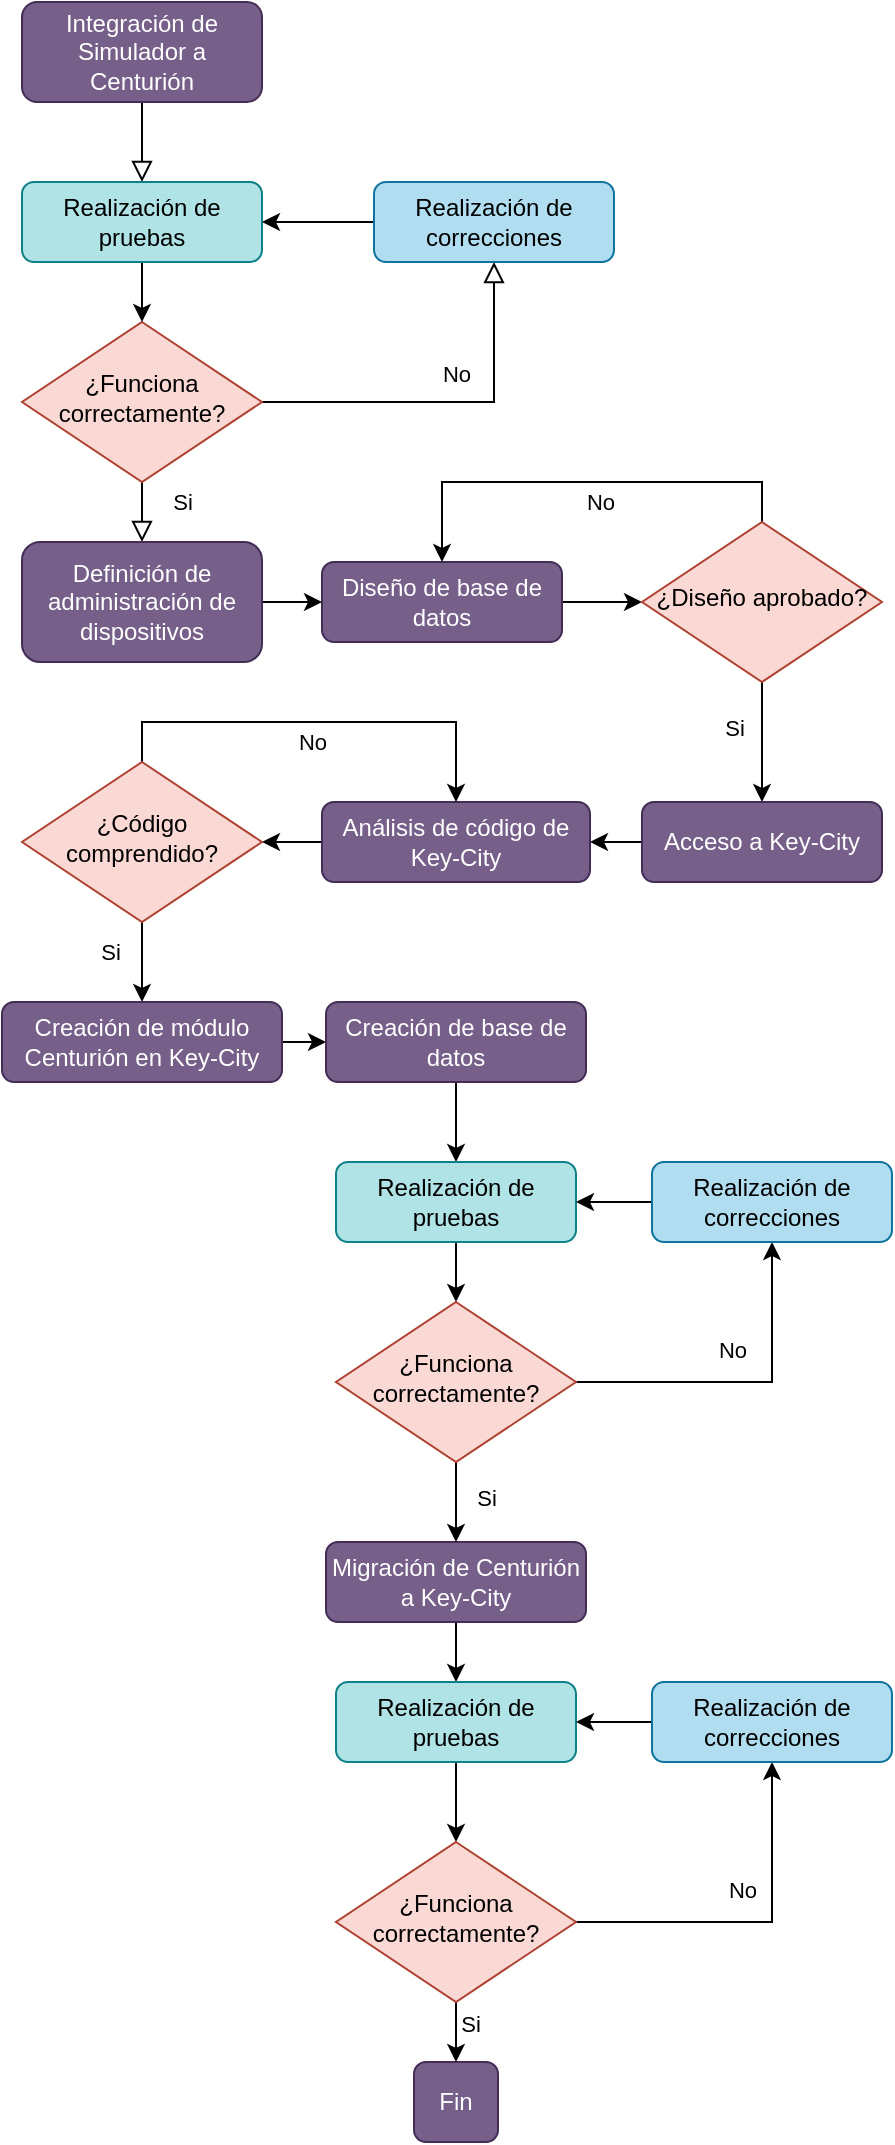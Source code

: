 <mxfile version="24.7.17">
  <diagram id="C5RBs43oDa-KdzZeNtuy" name="Page-1">
    <mxGraphModel dx="1050" dy="621" grid="1" gridSize="10" guides="1" tooltips="1" connect="1" arrows="1" fold="1" page="1" pageScale="1" pageWidth="827" pageHeight="1169" math="0" shadow="0">
      <root>
        <mxCell id="WIyWlLk6GJQsqaUBKTNV-0" />
        <mxCell id="WIyWlLk6GJQsqaUBKTNV-1" parent="WIyWlLk6GJQsqaUBKTNV-0" />
        <mxCell id="WIyWlLk6GJQsqaUBKTNV-2" value="" style="rounded=0;html=1;jettySize=auto;orthogonalLoop=1;fontSize=11;endArrow=block;endFill=0;endSize=8;strokeWidth=1;shadow=0;labelBackgroundColor=none;edgeStyle=orthogonalEdgeStyle;entryX=0.5;entryY=0;entryDx=0;entryDy=0;" parent="WIyWlLk6GJQsqaUBKTNV-1" source="WIyWlLk6GJQsqaUBKTNV-3" target="atFMGKZVAuhPM1R73uVA-1" edge="1">
          <mxGeometry relative="1" as="geometry" />
        </mxCell>
        <mxCell id="WIyWlLk6GJQsqaUBKTNV-3" value="&lt;div style=&quot;line-height: 120%;&quot;&gt;&lt;span style=&quot;background-color: initial;&quot;&gt;Integración de Simulador a Centurión&lt;/span&gt;&lt;/div&gt;" style="rounded=1;whiteSpace=wrap;html=1;fontSize=12;glass=0;strokeWidth=1;shadow=0;fillColor=#76608a;strokeColor=#432D57;fontColor=#ffffff;align=center;" parent="WIyWlLk6GJQsqaUBKTNV-1" vertex="1">
          <mxGeometry x="190" y="20" width="120" height="50" as="geometry" />
        </mxCell>
        <mxCell id="WIyWlLk6GJQsqaUBKTNV-4" value="Si" style="rounded=0;html=1;jettySize=auto;orthogonalLoop=1;fontSize=11;endArrow=block;endFill=0;endSize=8;strokeWidth=1;shadow=0;labelBackgroundColor=none;edgeStyle=orthogonalEdgeStyle;entryX=0.5;entryY=0;entryDx=0;entryDy=0;" parent="WIyWlLk6GJQsqaUBKTNV-1" source="WIyWlLk6GJQsqaUBKTNV-6" target="WIyWlLk6GJQsqaUBKTNV-12" edge="1">
          <mxGeometry x="0.2" y="20" relative="1" as="geometry">
            <mxPoint as="offset" />
            <mxPoint x="250" y="310" as="targetPoint" />
          </mxGeometry>
        </mxCell>
        <mxCell id="WIyWlLk6GJQsqaUBKTNV-5" value="No" style="edgeStyle=orthogonalEdgeStyle;rounded=0;html=1;jettySize=auto;orthogonalLoop=1;fontSize=11;endArrow=block;endFill=0;endSize=8;strokeWidth=1;shadow=0;labelBackgroundColor=none;" parent="WIyWlLk6GJQsqaUBKTNV-1" source="WIyWlLk6GJQsqaUBKTNV-6" target="atFMGKZVAuhPM1R73uVA-5" edge="1">
          <mxGeometry x="0.036" y="14" relative="1" as="geometry">
            <mxPoint as="offset" />
            <mxPoint x="360" y="30" as="targetPoint" />
            <Array as="points">
              <mxPoint x="426" y="220" />
            </Array>
          </mxGeometry>
        </mxCell>
        <mxCell id="WIyWlLk6GJQsqaUBKTNV-6" value="¿Funciona correctamente?" style="rhombus;whiteSpace=wrap;html=1;shadow=0;fontFamily=Helvetica;fontSize=12;align=center;strokeWidth=1;spacing=6;spacingTop=-4;fillColor=#fad9d5;strokeColor=#ae4132;" parent="WIyWlLk6GJQsqaUBKTNV-1" vertex="1">
          <mxGeometry x="190" y="180" width="120" height="80" as="geometry" />
        </mxCell>
        <mxCell id="atFMGKZVAuhPM1R73uVA-47" style="edgeStyle=orthogonalEdgeStyle;rounded=0;orthogonalLoop=1;jettySize=auto;html=1;exitX=1;exitY=0.5;exitDx=0;exitDy=0;entryX=0;entryY=0.5;entryDx=0;entryDy=0;" edge="1" parent="WIyWlLk6GJQsqaUBKTNV-1" source="WIyWlLk6GJQsqaUBKTNV-11" target="atFMGKZVAuhPM1R73uVA-15">
          <mxGeometry relative="1" as="geometry" />
        </mxCell>
        <mxCell id="WIyWlLk6GJQsqaUBKTNV-11" value="Diseño de base de datos" style="rounded=1;whiteSpace=wrap;html=1;fontSize=12;glass=0;strokeWidth=1;shadow=0;fillColor=#76608a;fontColor=#ffffff;strokeColor=#432D57;" parent="WIyWlLk6GJQsqaUBKTNV-1" vertex="1">
          <mxGeometry x="340" y="300" width="120" height="40" as="geometry" />
        </mxCell>
        <mxCell id="atFMGKZVAuhPM1R73uVA-46" style="edgeStyle=orthogonalEdgeStyle;rounded=0;orthogonalLoop=1;jettySize=auto;html=1;exitX=1;exitY=0.5;exitDx=0;exitDy=0;entryX=0;entryY=0.5;entryDx=0;entryDy=0;" edge="1" parent="WIyWlLk6GJQsqaUBKTNV-1" source="WIyWlLk6GJQsqaUBKTNV-12" target="WIyWlLk6GJQsqaUBKTNV-11">
          <mxGeometry relative="1" as="geometry" />
        </mxCell>
        <mxCell id="WIyWlLk6GJQsqaUBKTNV-12" value="Definición de administración de dispositivos" style="rounded=1;whiteSpace=wrap;html=1;fontSize=12;glass=0;strokeWidth=1;shadow=0;fillColor=#76608a;fontColor=#ffffff;strokeColor=#432D57;" parent="WIyWlLk6GJQsqaUBKTNV-1" vertex="1">
          <mxGeometry x="190" y="290" width="120" height="60" as="geometry" />
        </mxCell>
        <mxCell id="atFMGKZVAuhPM1R73uVA-2" style="edgeStyle=orthogonalEdgeStyle;rounded=0;orthogonalLoop=1;jettySize=auto;html=1;exitX=0.5;exitY=1;exitDx=0;exitDy=0;" edge="1" parent="WIyWlLk6GJQsqaUBKTNV-1" source="atFMGKZVAuhPM1R73uVA-1" target="WIyWlLk6GJQsqaUBKTNV-6">
          <mxGeometry relative="1" as="geometry" />
        </mxCell>
        <mxCell id="atFMGKZVAuhPM1R73uVA-1" value="Realización de pruebas" style="rounded=1;whiteSpace=wrap;html=1;fontSize=12;glass=0;strokeWidth=1;shadow=0;fillColor=#b0e3e6;strokeColor=#0e8088;" vertex="1" parent="WIyWlLk6GJQsqaUBKTNV-1">
          <mxGeometry x="190" y="110" width="120" height="40" as="geometry" />
        </mxCell>
        <mxCell id="atFMGKZVAuhPM1R73uVA-7" style="edgeStyle=orthogonalEdgeStyle;rounded=0;orthogonalLoop=1;jettySize=auto;html=1;exitX=0;exitY=0.5;exitDx=0;exitDy=0;entryX=1;entryY=0.5;entryDx=0;entryDy=0;" edge="1" parent="WIyWlLk6GJQsqaUBKTNV-1" source="atFMGKZVAuhPM1R73uVA-5" target="atFMGKZVAuhPM1R73uVA-1">
          <mxGeometry relative="1" as="geometry" />
        </mxCell>
        <mxCell id="atFMGKZVAuhPM1R73uVA-5" value="Realización de correcciones" style="rounded=1;whiteSpace=wrap;html=1;fontSize=12;glass=0;strokeWidth=1;shadow=0;fillColor=#b1ddf0;strokeColor=#10739e;" vertex="1" parent="WIyWlLk6GJQsqaUBKTNV-1">
          <mxGeometry x="366" y="110" width="120" height="40" as="geometry" />
        </mxCell>
        <mxCell id="atFMGKZVAuhPM1R73uVA-22" style="edgeStyle=orthogonalEdgeStyle;rounded=0;orthogonalLoop=1;jettySize=auto;html=1;exitX=0.5;exitY=1;exitDx=0;exitDy=0;entryX=0.5;entryY=0;entryDx=0;entryDy=0;" edge="1" parent="WIyWlLk6GJQsqaUBKTNV-1" source="atFMGKZVAuhPM1R73uVA-15" target="atFMGKZVAuhPM1R73uVA-21">
          <mxGeometry relative="1" as="geometry" />
        </mxCell>
        <mxCell id="atFMGKZVAuhPM1R73uVA-23" value="Si" style="edgeLabel;html=1;align=center;verticalAlign=middle;resizable=0;points=[];" vertex="1" connectable="0" parent="atFMGKZVAuhPM1R73uVA-22">
          <mxGeometry x="-0.25" y="3" relative="1" as="geometry">
            <mxPoint x="-17" as="offset" />
          </mxGeometry>
        </mxCell>
        <mxCell id="atFMGKZVAuhPM1R73uVA-48" style="edgeStyle=orthogonalEdgeStyle;rounded=0;orthogonalLoop=1;jettySize=auto;html=1;exitX=0.5;exitY=0;exitDx=0;exitDy=0;entryX=0.5;entryY=0;entryDx=0;entryDy=0;" edge="1" parent="WIyWlLk6GJQsqaUBKTNV-1" source="atFMGKZVAuhPM1R73uVA-15" target="WIyWlLk6GJQsqaUBKTNV-11">
          <mxGeometry relative="1" as="geometry" />
        </mxCell>
        <mxCell id="atFMGKZVAuhPM1R73uVA-49" value="No" style="edgeLabel;html=1;align=center;verticalAlign=middle;resizable=0;points=[];" vertex="1" connectable="0" parent="atFMGKZVAuhPM1R73uVA-48">
          <mxGeometry x="0.066" y="-1" relative="1" as="geometry">
            <mxPoint x="16" y="11" as="offset" />
          </mxGeometry>
        </mxCell>
        <mxCell id="atFMGKZVAuhPM1R73uVA-15" value="¿Diseño aprobado?" style="rhombus;whiteSpace=wrap;html=1;shadow=0;fontFamily=Helvetica;fontSize=12;align=center;strokeWidth=1;spacing=6;spacingTop=-4;fillColor=#fad9d5;strokeColor=#ae4132;" vertex="1" parent="WIyWlLk6GJQsqaUBKTNV-1">
          <mxGeometry x="500" y="280" width="120" height="80" as="geometry" />
        </mxCell>
        <mxCell id="atFMGKZVAuhPM1R73uVA-56" style="edgeStyle=orthogonalEdgeStyle;rounded=0;orthogonalLoop=1;jettySize=auto;html=1;exitX=0;exitY=0.5;exitDx=0;exitDy=0;entryX=1;entryY=0.5;entryDx=0;entryDy=0;" edge="1" parent="WIyWlLk6GJQsqaUBKTNV-1" source="atFMGKZVAuhPM1R73uVA-21" target="atFMGKZVAuhPM1R73uVA-25">
          <mxGeometry relative="1" as="geometry" />
        </mxCell>
        <mxCell id="atFMGKZVAuhPM1R73uVA-21" value="Acceso a Key-City" style="rounded=1;whiteSpace=wrap;html=1;fontSize=12;glass=0;strokeWidth=1;shadow=0;fillColor=#76608a;fontColor=#ffffff;strokeColor=#432D57;" vertex="1" parent="WIyWlLk6GJQsqaUBKTNV-1">
          <mxGeometry x="500" y="420" width="120" height="40" as="geometry" />
        </mxCell>
        <mxCell id="atFMGKZVAuhPM1R73uVA-57" style="edgeStyle=orthogonalEdgeStyle;rounded=0;orthogonalLoop=1;jettySize=auto;html=1;exitX=0;exitY=0.5;exitDx=0;exitDy=0;entryX=1;entryY=0.5;entryDx=0;entryDy=0;" edge="1" parent="WIyWlLk6GJQsqaUBKTNV-1" source="atFMGKZVAuhPM1R73uVA-25" target="atFMGKZVAuhPM1R73uVA-27">
          <mxGeometry relative="1" as="geometry" />
        </mxCell>
        <mxCell id="atFMGKZVAuhPM1R73uVA-25" value="Análisis de código de Key-City" style="rounded=1;whiteSpace=wrap;html=1;fontSize=12;glass=0;strokeWidth=1;shadow=0;fillColor=#76608a;fontColor=#ffffff;strokeColor=#432D57;" vertex="1" parent="WIyWlLk6GJQsqaUBKTNV-1">
          <mxGeometry x="340" y="420" width="134" height="40" as="geometry" />
        </mxCell>
        <mxCell id="atFMGKZVAuhPM1R73uVA-30" style="edgeStyle=orthogonalEdgeStyle;rounded=0;orthogonalLoop=1;jettySize=auto;html=1;exitX=0.5;exitY=1;exitDx=0;exitDy=0;entryX=0.5;entryY=0;entryDx=0;entryDy=0;" edge="1" parent="WIyWlLk6GJQsqaUBKTNV-1" source="atFMGKZVAuhPM1R73uVA-27" target="atFMGKZVAuhPM1R73uVA-29">
          <mxGeometry relative="1" as="geometry" />
        </mxCell>
        <mxCell id="atFMGKZVAuhPM1R73uVA-32" value="Si" style="edgeLabel;html=1;align=center;verticalAlign=middle;resizable=0;points=[];" vertex="1" connectable="0" parent="atFMGKZVAuhPM1R73uVA-30">
          <mxGeometry x="-0.26" y="-2" relative="1" as="geometry">
            <mxPoint x="-14" as="offset" />
          </mxGeometry>
        </mxCell>
        <mxCell id="atFMGKZVAuhPM1R73uVA-59" style="edgeStyle=orthogonalEdgeStyle;rounded=0;orthogonalLoop=1;jettySize=auto;html=1;exitX=0.5;exitY=0;exitDx=0;exitDy=0;entryX=0.5;entryY=0;entryDx=0;entryDy=0;" edge="1" parent="WIyWlLk6GJQsqaUBKTNV-1" source="atFMGKZVAuhPM1R73uVA-27" target="atFMGKZVAuhPM1R73uVA-25">
          <mxGeometry relative="1" as="geometry" />
        </mxCell>
        <mxCell id="atFMGKZVAuhPM1R73uVA-60" value="No" style="edgeLabel;html=1;align=center;verticalAlign=middle;resizable=0;points=[];" vertex="1" connectable="0" parent="atFMGKZVAuhPM1R73uVA-59">
          <mxGeometry x="-0.024" y="-3" relative="1" as="geometry">
            <mxPoint x="-1" y="7" as="offset" />
          </mxGeometry>
        </mxCell>
        <mxCell id="atFMGKZVAuhPM1R73uVA-27" value="¿Código comprendido?" style="rhombus;whiteSpace=wrap;html=1;shadow=0;fontFamily=Helvetica;fontSize=12;align=center;strokeWidth=1;spacing=6;spacingTop=-4;fillColor=#fad9d5;strokeColor=#ae4132;" vertex="1" parent="WIyWlLk6GJQsqaUBKTNV-1">
          <mxGeometry x="190" y="400" width="120" height="80" as="geometry" />
        </mxCell>
        <mxCell id="atFMGKZVAuhPM1R73uVA-61" style="edgeStyle=orthogonalEdgeStyle;rounded=0;orthogonalLoop=1;jettySize=auto;html=1;exitX=1;exitY=0.5;exitDx=0;exitDy=0;entryX=0;entryY=0.5;entryDx=0;entryDy=0;" edge="1" parent="WIyWlLk6GJQsqaUBKTNV-1" source="atFMGKZVAuhPM1R73uVA-29" target="atFMGKZVAuhPM1R73uVA-33">
          <mxGeometry relative="1" as="geometry" />
        </mxCell>
        <mxCell id="atFMGKZVAuhPM1R73uVA-29" value="Creación de módulo Centurión en Key-City" style="rounded=1;whiteSpace=wrap;html=1;fontSize=12;glass=0;strokeWidth=1;shadow=0;fillColor=#76608a;fontColor=#ffffff;strokeColor=#432D57;" vertex="1" parent="WIyWlLk6GJQsqaUBKTNV-1">
          <mxGeometry x="180" y="520" width="140" height="40" as="geometry" />
        </mxCell>
        <mxCell id="atFMGKZVAuhPM1R73uVA-37" style="edgeStyle=orthogonalEdgeStyle;rounded=0;orthogonalLoop=1;jettySize=auto;html=1;exitX=0.5;exitY=1;exitDx=0;exitDy=0;entryX=0.5;entryY=0;entryDx=0;entryDy=0;" edge="1" parent="WIyWlLk6GJQsqaUBKTNV-1" source="atFMGKZVAuhPM1R73uVA-33" target="atFMGKZVAuhPM1R73uVA-36">
          <mxGeometry relative="1" as="geometry" />
        </mxCell>
        <mxCell id="atFMGKZVAuhPM1R73uVA-33" value="Creación de base de datos" style="rounded=1;whiteSpace=wrap;html=1;fontSize=12;glass=0;strokeWidth=1;shadow=0;fillColor=#76608a;fontColor=#ffffff;strokeColor=#432D57;" vertex="1" parent="WIyWlLk6GJQsqaUBKTNV-1">
          <mxGeometry x="342" y="520" width="130" height="40" as="geometry" />
        </mxCell>
        <mxCell id="atFMGKZVAuhPM1R73uVA-63" style="edgeStyle=orthogonalEdgeStyle;rounded=0;orthogonalLoop=1;jettySize=auto;html=1;exitX=0.5;exitY=1;exitDx=0;exitDy=0;entryX=0.5;entryY=0;entryDx=0;entryDy=0;" edge="1" parent="WIyWlLk6GJQsqaUBKTNV-1" source="atFMGKZVAuhPM1R73uVA-34" target="atFMGKZVAuhPM1R73uVA-62">
          <mxGeometry relative="1" as="geometry" />
        </mxCell>
        <mxCell id="atFMGKZVAuhPM1R73uVA-34" value="Migración de Centurión a Key-City" style="rounded=1;whiteSpace=wrap;html=1;fontSize=12;glass=0;strokeWidth=1;shadow=0;fillColor=#76608a;fontColor=#ffffff;strokeColor=#432D57;" vertex="1" parent="WIyWlLk6GJQsqaUBKTNV-1">
          <mxGeometry x="342" y="790" width="130" height="40" as="geometry" />
        </mxCell>
        <mxCell id="atFMGKZVAuhPM1R73uVA-39" style="edgeStyle=orthogonalEdgeStyle;rounded=0;orthogonalLoop=1;jettySize=auto;html=1;exitX=0.5;exitY=1;exitDx=0;exitDy=0;entryX=0.5;entryY=0;entryDx=0;entryDy=0;" edge="1" parent="WIyWlLk6GJQsqaUBKTNV-1" source="atFMGKZVAuhPM1R73uVA-36" target="atFMGKZVAuhPM1R73uVA-38">
          <mxGeometry relative="1" as="geometry" />
        </mxCell>
        <mxCell id="atFMGKZVAuhPM1R73uVA-36" value="Realización de pruebas" style="rounded=1;whiteSpace=wrap;html=1;fontSize=12;glass=0;strokeWidth=1;shadow=0;fillColor=#b0e3e6;strokeColor=#0e8088;" vertex="1" parent="WIyWlLk6GJQsqaUBKTNV-1">
          <mxGeometry x="347" y="600" width="120" height="40" as="geometry" />
        </mxCell>
        <mxCell id="atFMGKZVAuhPM1R73uVA-41" style="edgeStyle=orthogonalEdgeStyle;rounded=0;orthogonalLoop=1;jettySize=auto;html=1;exitX=1;exitY=0.5;exitDx=0;exitDy=0;" edge="1" parent="WIyWlLk6GJQsqaUBKTNV-1" source="atFMGKZVAuhPM1R73uVA-38" target="atFMGKZVAuhPM1R73uVA-40">
          <mxGeometry relative="1" as="geometry" />
        </mxCell>
        <mxCell id="atFMGKZVAuhPM1R73uVA-43" value="No" style="edgeLabel;html=1;align=center;verticalAlign=middle;resizable=0;points=[];" vertex="1" connectable="0" parent="atFMGKZVAuhPM1R73uVA-41">
          <mxGeometry x="0.362" y="1" relative="1" as="geometry">
            <mxPoint x="-19" as="offset" />
          </mxGeometry>
        </mxCell>
        <mxCell id="atFMGKZVAuhPM1R73uVA-44" style="edgeStyle=orthogonalEdgeStyle;rounded=0;orthogonalLoop=1;jettySize=auto;html=1;exitX=0.5;exitY=1;exitDx=0;exitDy=0;entryX=0.5;entryY=0;entryDx=0;entryDy=0;" edge="1" parent="WIyWlLk6GJQsqaUBKTNV-1" source="atFMGKZVAuhPM1R73uVA-38" target="atFMGKZVAuhPM1R73uVA-34">
          <mxGeometry relative="1" as="geometry" />
        </mxCell>
        <mxCell id="atFMGKZVAuhPM1R73uVA-45" value="Si" style="edgeLabel;html=1;align=center;verticalAlign=middle;resizable=0;points=[];" vertex="1" connectable="0" parent="atFMGKZVAuhPM1R73uVA-44">
          <mxGeometry x="-0.11" y="-2" relative="1" as="geometry">
            <mxPoint x="17" as="offset" />
          </mxGeometry>
        </mxCell>
        <mxCell id="atFMGKZVAuhPM1R73uVA-38" value="¿Funciona correctamente?" style="rhombus;whiteSpace=wrap;html=1;shadow=0;fontFamily=Helvetica;fontSize=12;align=center;strokeWidth=1;spacing=6;spacingTop=-4;fillColor=#fad9d5;strokeColor=#ae4132;" vertex="1" parent="WIyWlLk6GJQsqaUBKTNV-1">
          <mxGeometry x="347" y="670" width="120" height="80" as="geometry" />
        </mxCell>
        <mxCell id="atFMGKZVAuhPM1R73uVA-42" style="edgeStyle=orthogonalEdgeStyle;rounded=0;orthogonalLoop=1;jettySize=auto;html=1;exitX=0;exitY=0.5;exitDx=0;exitDy=0;entryX=1;entryY=0.5;entryDx=0;entryDy=0;" edge="1" parent="WIyWlLk6GJQsqaUBKTNV-1" source="atFMGKZVAuhPM1R73uVA-40" target="atFMGKZVAuhPM1R73uVA-36">
          <mxGeometry relative="1" as="geometry" />
        </mxCell>
        <mxCell id="atFMGKZVAuhPM1R73uVA-40" value="Realización de correcciones" style="rounded=1;whiteSpace=wrap;html=1;fontSize=12;glass=0;strokeWidth=1;shadow=0;fillColor=#b1ddf0;strokeColor=#10739e;" vertex="1" parent="WIyWlLk6GJQsqaUBKTNV-1">
          <mxGeometry x="505" y="600" width="120" height="40" as="geometry" />
        </mxCell>
        <mxCell id="atFMGKZVAuhPM1R73uVA-68" style="edgeStyle=orthogonalEdgeStyle;rounded=0;orthogonalLoop=1;jettySize=auto;html=1;exitX=0.5;exitY=1;exitDx=0;exitDy=0;entryX=0.5;entryY=0;entryDx=0;entryDy=0;" edge="1" parent="WIyWlLk6GJQsqaUBKTNV-1" source="atFMGKZVAuhPM1R73uVA-62" target="atFMGKZVAuhPM1R73uVA-64">
          <mxGeometry relative="1" as="geometry" />
        </mxCell>
        <mxCell id="atFMGKZVAuhPM1R73uVA-62" value="Realización de pruebas" style="rounded=1;whiteSpace=wrap;html=1;fontSize=12;glass=0;strokeWidth=1;shadow=0;fillColor=#b0e3e6;strokeColor=#0e8088;" vertex="1" parent="WIyWlLk6GJQsqaUBKTNV-1">
          <mxGeometry x="347" y="860" width="120" height="40" as="geometry" />
        </mxCell>
        <mxCell id="atFMGKZVAuhPM1R73uVA-66" style="edgeStyle=orthogonalEdgeStyle;rounded=0;orthogonalLoop=1;jettySize=auto;html=1;exitX=1;exitY=0.5;exitDx=0;exitDy=0;entryX=0.5;entryY=1;entryDx=0;entryDy=0;" edge="1" parent="WIyWlLk6GJQsqaUBKTNV-1" source="atFMGKZVAuhPM1R73uVA-64" target="atFMGKZVAuhPM1R73uVA-65">
          <mxGeometry relative="1" as="geometry" />
        </mxCell>
        <mxCell id="atFMGKZVAuhPM1R73uVA-69" value="No" style="edgeLabel;html=1;align=center;verticalAlign=middle;resizable=0;points=[];" vertex="1" connectable="0" parent="atFMGKZVAuhPM1R73uVA-66">
          <mxGeometry x="0.286" y="1" relative="1" as="geometry">
            <mxPoint x="-14" as="offset" />
          </mxGeometry>
        </mxCell>
        <mxCell id="atFMGKZVAuhPM1R73uVA-71" style="edgeStyle=orthogonalEdgeStyle;rounded=0;orthogonalLoop=1;jettySize=auto;html=1;exitX=0.5;exitY=1;exitDx=0;exitDy=0;entryX=0.5;entryY=0;entryDx=0;entryDy=0;" edge="1" parent="WIyWlLk6GJQsqaUBKTNV-1" source="atFMGKZVAuhPM1R73uVA-64" target="atFMGKZVAuhPM1R73uVA-70">
          <mxGeometry relative="1" as="geometry" />
        </mxCell>
        <mxCell id="atFMGKZVAuhPM1R73uVA-72" value="Si" style="edgeLabel;html=1;align=center;verticalAlign=middle;resizable=0;points=[];" vertex="1" connectable="0" parent="atFMGKZVAuhPM1R73uVA-71">
          <mxGeometry x="-0.28" y="1" relative="1" as="geometry">
            <mxPoint x="6" as="offset" />
          </mxGeometry>
        </mxCell>
        <mxCell id="atFMGKZVAuhPM1R73uVA-64" value="¿Funciona correctamente?" style="rhombus;whiteSpace=wrap;html=1;shadow=0;fontFamily=Helvetica;fontSize=12;align=center;strokeWidth=1;spacing=6;spacingTop=-4;fillColor=#fad9d5;strokeColor=#ae4132;" vertex="1" parent="WIyWlLk6GJQsqaUBKTNV-1">
          <mxGeometry x="347" y="940" width="120" height="80" as="geometry" />
        </mxCell>
        <mxCell id="atFMGKZVAuhPM1R73uVA-67" style="edgeStyle=orthogonalEdgeStyle;rounded=0;orthogonalLoop=1;jettySize=auto;html=1;exitX=0;exitY=0.5;exitDx=0;exitDy=0;entryX=1;entryY=0.5;entryDx=0;entryDy=0;" edge="1" parent="WIyWlLk6GJQsqaUBKTNV-1" source="atFMGKZVAuhPM1R73uVA-65" target="atFMGKZVAuhPM1R73uVA-62">
          <mxGeometry relative="1" as="geometry" />
        </mxCell>
        <mxCell id="atFMGKZVAuhPM1R73uVA-65" value="Realización de correcciones" style="rounded=1;whiteSpace=wrap;html=1;fontSize=12;glass=0;strokeWidth=1;shadow=0;fillColor=#b1ddf0;strokeColor=#10739e;" vertex="1" parent="WIyWlLk6GJQsqaUBKTNV-1">
          <mxGeometry x="505" y="860" width="120" height="40" as="geometry" />
        </mxCell>
        <mxCell id="atFMGKZVAuhPM1R73uVA-70" value="Fin" style="rounded=1;whiteSpace=wrap;html=1;fontSize=12;glass=0;strokeWidth=1;shadow=0;fillColor=#76608a;fontColor=#ffffff;strokeColor=#432D57;" vertex="1" parent="WIyWlLk6GJQsqaUBKTNV-1">
          <mxGeometry x="386" y="1050" width="42" height="40" as="geometry" />
        </mxCell>
      </root>
    </mxGraphModel>
  </diagram>
</mxfile>

